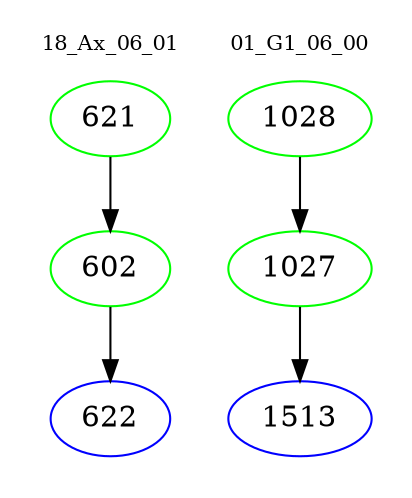 digraph{
subgraph cluster_0 {
color = white
label = "18_Ax_06_01";
fontsize=10;
T0_621 [label="621", color="green"]
T0_621 -> T0_602 [color="black"]
T0_602 [label="602", color="green"]
T0_602 -> T0_622 [color="black"]
T0_622 [label="622", color="blue"]
}
subgraph cluster_1 {
color = white
label = "01_G1_06_00";
fontsize=10;
T1_1028 [label="1028", color="green"]
T1_1028 -> T1_1027 [color="black"]
T1_1027 [label="1027", color="green"]
T1_1027 -> T1_1513 [color="black"]
T1_1513 [label="1513", color="blue"]
}
}
